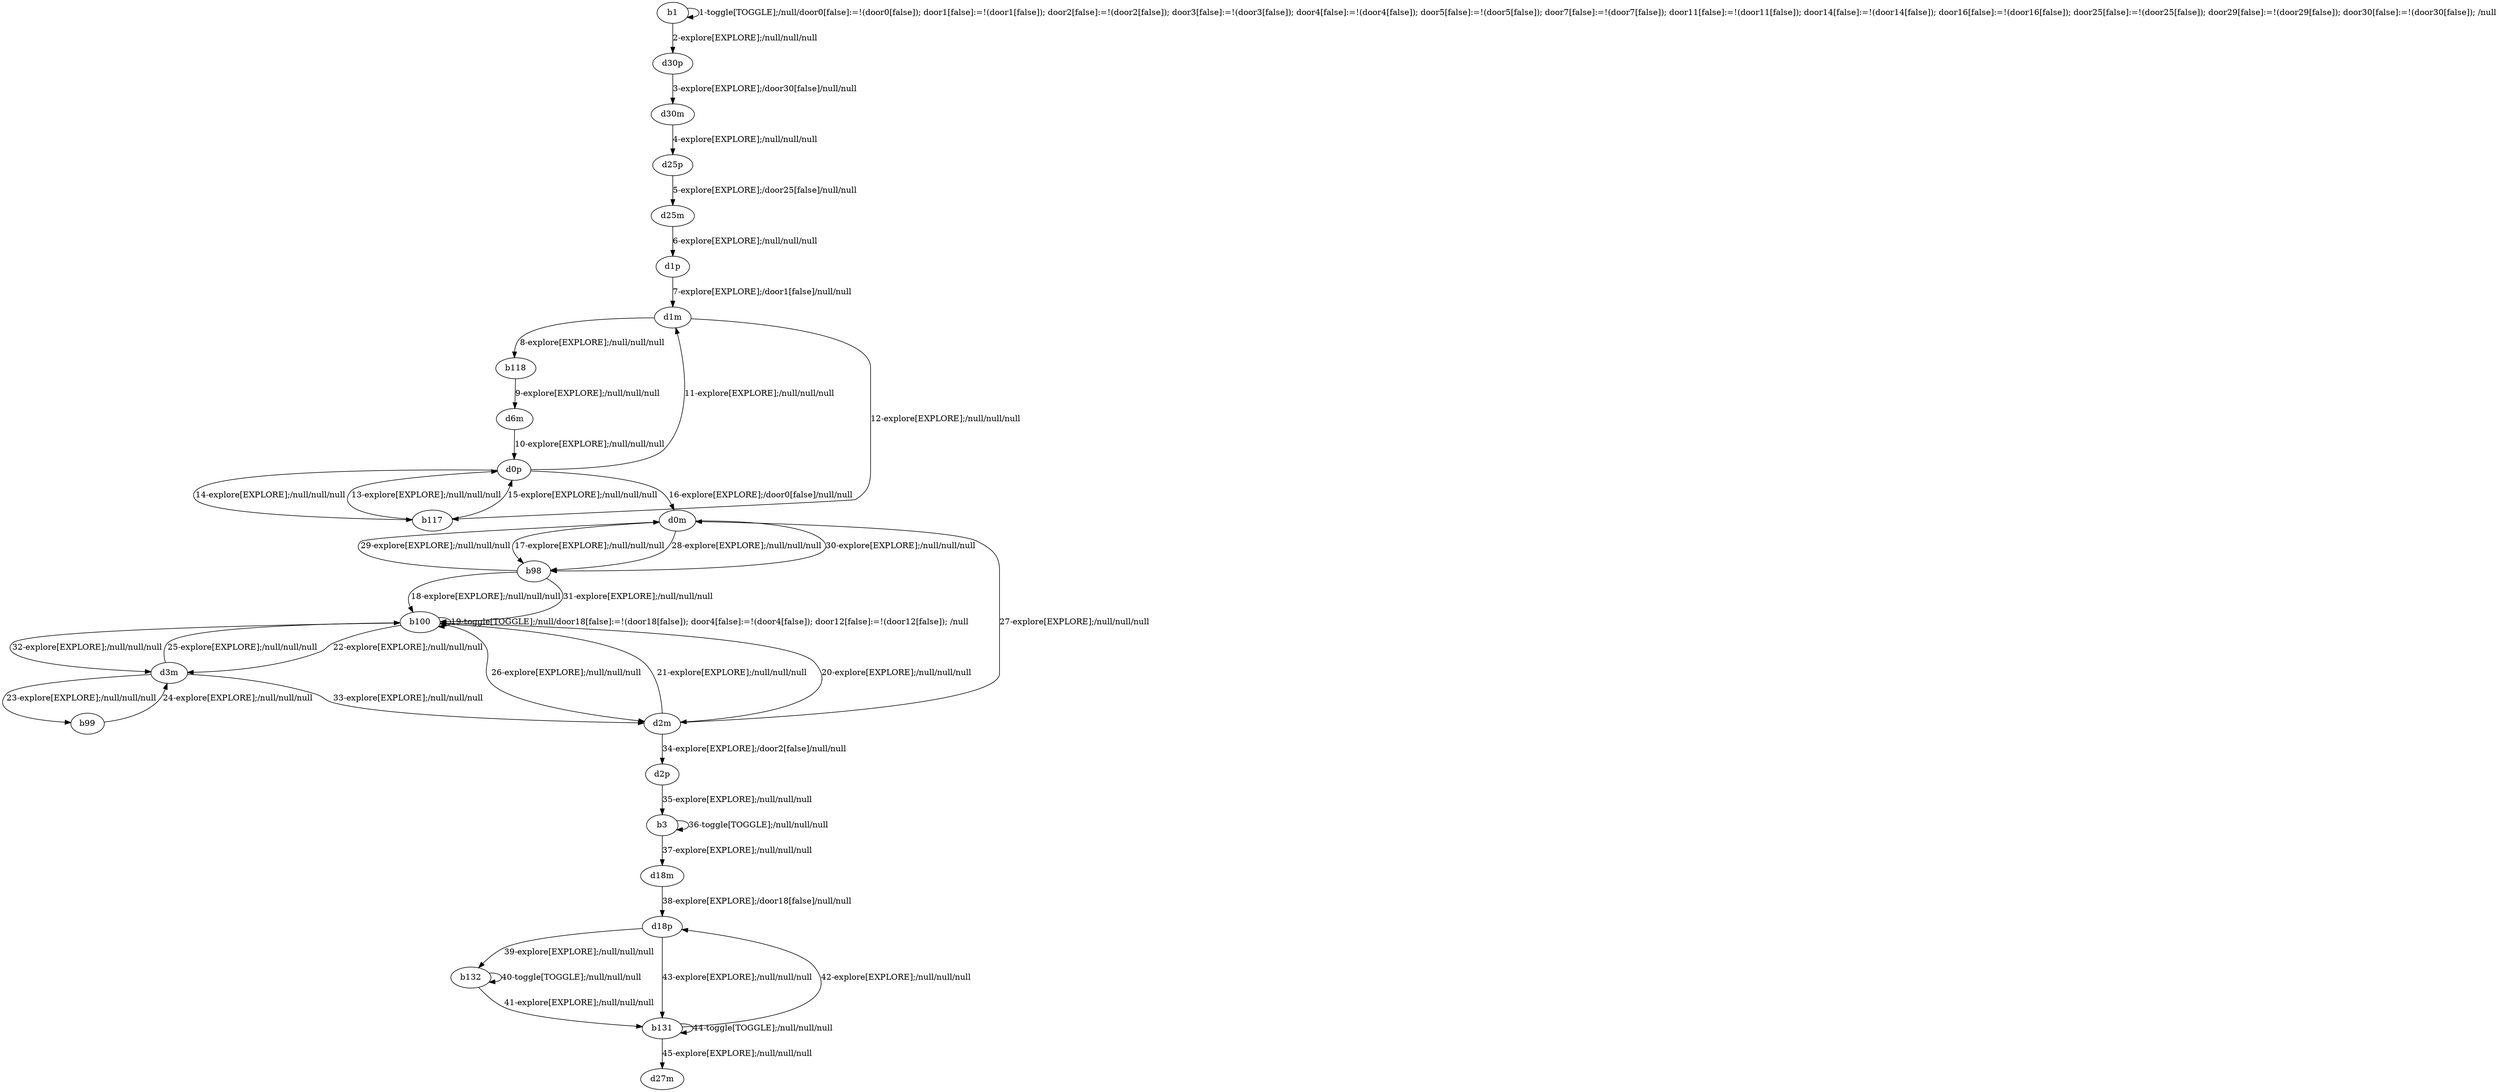 # Total number of goals covered by this test: 1
# b132 --> b132

digraph g {
"b1" -> "b1" [label = "1-toggle[TOGGLE];/null/door0[false]:=!(door0[false]); door1[false]:=!(door1[false]); door2[false]:=!(door2[false]); door3[false]:=!(door3[false]); door4[false]:=!(door4[false]); door5[false]:=!(door5[false]); door7[false]:=!(door7[false]); door11[false]:=!(door11[false]); door14[false]:=!(door14[false]); door16[false]:=!(door16[false]); door25[false]:=!(door25[false]); door29[false]:=!(door29[false]); door30[false]:=!(door30[false]); /null"];
"b1" -> "d30p" [label = "2-explore[EXPLORE];/null/null/null"];
"d30p" -> "d30m" [label = "3-explore[EXPLORE];/door30[false]/null/null"];
"d30m" -> "d25p" [label = "4-explore[EXPLORE];/null/null/null"];
"d25p" -> "d25m" [label = "5-explore[EXPLORE];/door25[false]/null/null"];
"d25m" -> "d1p" [label = "6-explore[EXPLORE];/null/null/null"];
"d1p" -> "d1m" [label = "7-explore[EXPLORE];/door1[false]/null/null"];
"d1m" -> "b118" [label = "8-explore[EXPLORE];/null/null/null"];
"b118" -> "d6m" [label = "9-explore[EXPLORE];/null/null/null"];
"d6m" -> "d0p" [label = "10-explore[EXPLORE];/null/null/null"];
"d0p" -> "d1m" [label = "11-explore[EXPLORE];/null/null/null"];
"d1m" -> "b117" [label = "12-explore[EXPLORE];/null/null/null"];
"b117" -> "d0p" [label = "13-explore[EXPLORE];/null/null/null"];
"d0p" -> "b117" [label = "14-explore[EXPLORE];/null/null/null"];
"b117" -> "d0p" [label = "15-explore[EXPLORE];/null/null/null"];
"d0p" -> "d0m" [label = "16-explore[EXPLORE];/door0[false]/null/null"];
"d0m" -> "b98" [label = "17-explore[EXPLORE];/null/null/null"];
"b98" -> "b100" [label = "18-explore[EXPLORE];/null/null/null"];
"b100" -> "b100" [label = "19-toggle[TOGGLE];/null/door18[false]:=!(door18[false]); door4[false]:=!(door4[false]); door12[false]:=!(door12[false]); /null"];
"b100" -> "d2m" [label = "20-explore[EXPLORE];/null/null/null"];
"d2m" -> "b100" [label = "21-explore[EXPLORE];/null/null/null"];
"b100" -> "d3m" [label = "22-explore[EXPLORE];/null/null/null"];
"d3m" -> "b99" [label = "23-explore[EXPLORE];/null/null/null"];
"b99" -> "d3m" [label = "24-explore[EXPLORE];/null/null/null"];
"d3m" -> "b100" [label = "25-explore[EXPLORE];/null/null/null"];
"b100" -> "d2m" [label = "26-explore[EXPLORE];/null/null/null"];
"d2m" -> "d0m" [label = "27-explore[EXPLORE];/null/null/null"];
"d0m" -> "b98" [label = "28-explore[EXPLORE];/null/null/null"];
"b98" -> "d0m" [label = "29-explore[EXPLORE];/null/null/null"];
"d0m" -> "b98" [label = "30-explore[EXPLORE];/null/null/null"];
"b98" -> "b100" [label = "31-explore[EXPLORE];/null/null/null"];
"b100" -> "d3m" [label = "32-explore[EXPLORE];/null/null/null"];
"d3m" -> "d2m" [label = "33-explore[EXPLORE];/null/null/null"];
"d2m" -> "d2p" [label = "34-explore[EXPLORE];/door2[false]/null/null"];
"d2p" -> "b3" [label = "35-explore[EXPLORE];/null/null/null"];
"b3" -> "b3" [label = "36-toggle[TOGGLE];/null/null/null"];
"b3" -> "d18m" [label = "37-explore[EXPLORE];/null/null/null"];
"d18m" -> "d18p" [label = "38-explore[EXPLORE];/door18[false]/null/null"];
"d18p" -> "b132" [label = "39-explore[EXPLORE];/null/null/null"];
"b132" -> "b132" [label = "40-toggle[TOGGLE];/null/null/null"];
"b132" -> "b131" [label = "41-explore[EXPLORE];/null/null/null"];
"b131" -> "d18p" [label = "42-explore[EXPLORE];/null/null/null"];
"d18p" -> "b131" [label = "43-explore[EXPLORE];/null/null/null"];
"b131" -> "b131" [label = "44-toggle[TOGGLE];/null/null/null"];
"b131" -> "d27m" [label = "45-explore[EXPLORE];/null/null/null"];
}